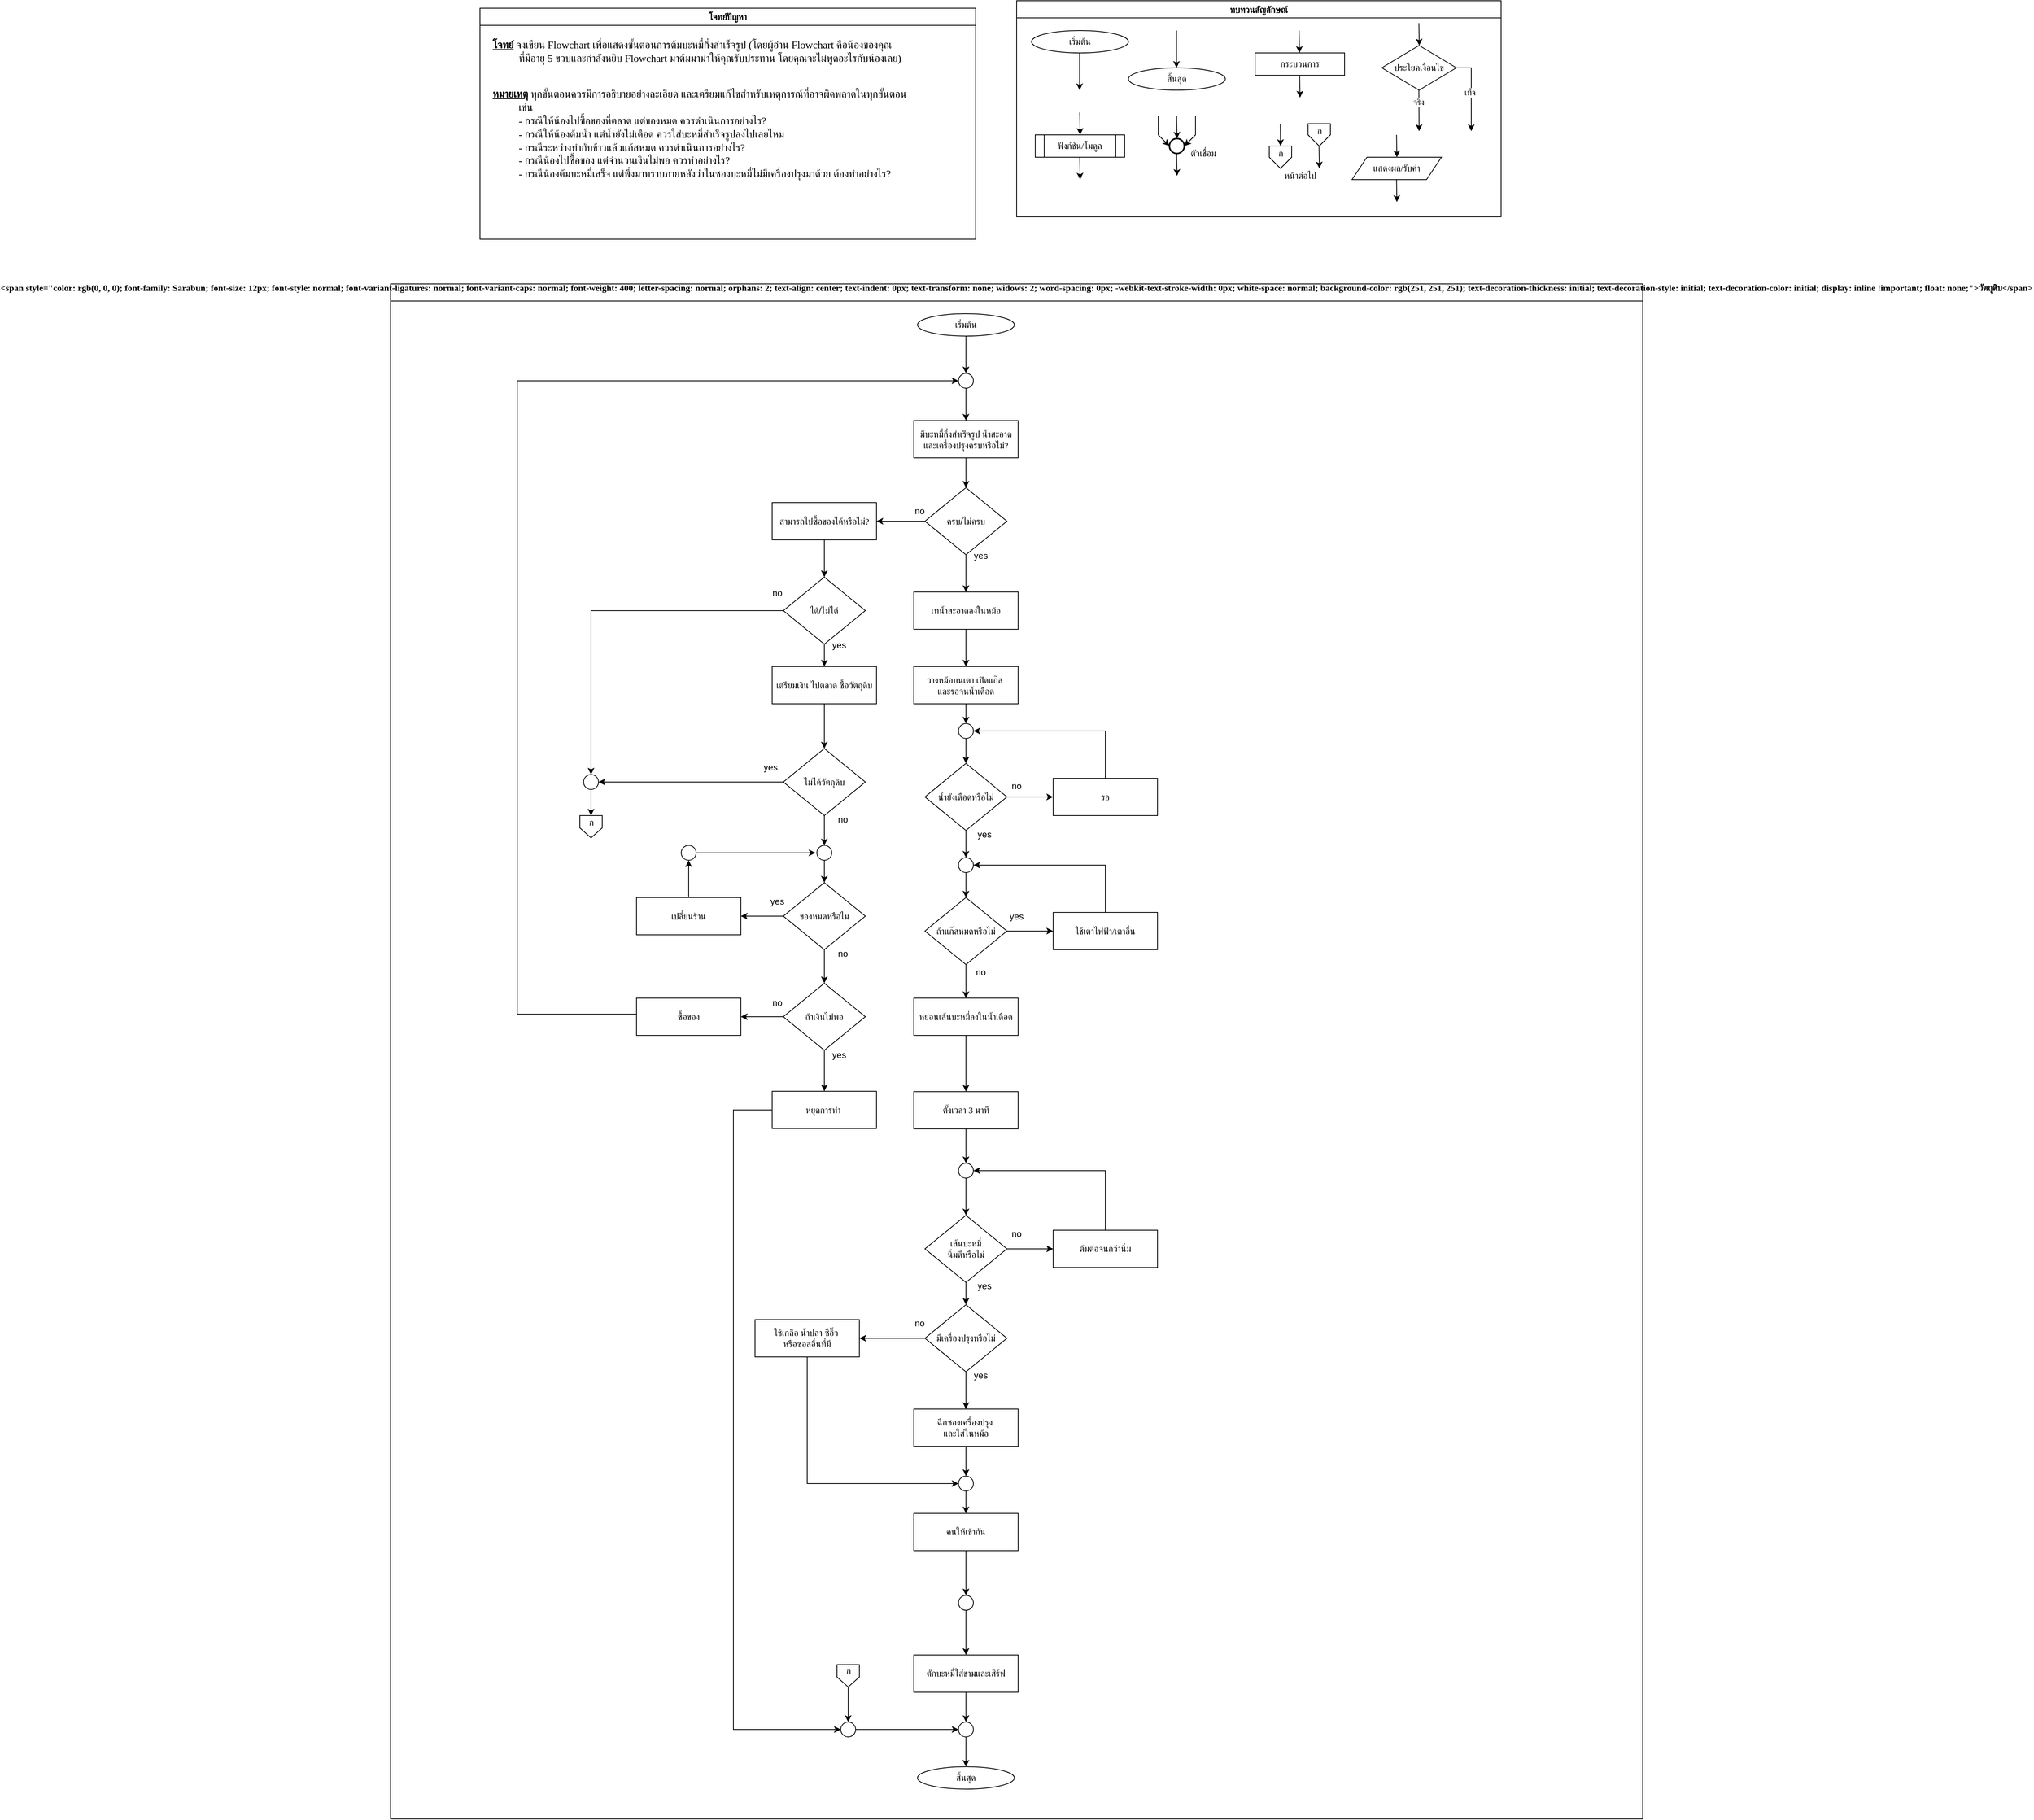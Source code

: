 <mxfile version="24.8.9">
  <diagram name="Page-1" id="bMWLCuBrvqZ_QIejUdau">
    <mxGraphModel dx="4399" dy="1478" grid="1" gridSize="10" guides="1" tooltips="1" connect="1" arrows="1" fold="1" page="1" pageScale="1" pageWidth="827" pageHeight="1169" math="0" shadow="0">
      <root>
        <mxCell id="0" />
        <mxCell id="1" parent="0" />
        <mxCell id="wfWS6R41Hs7KRzqIrebh-39" value="ทบทวนสัญลักษณ์" style="swimlane;fontFamily=Sarabun;fontSource=https%3A%2F%2Ffonts.googleapis.com%2Fcss%3Ffamily%3DSarabun;" parent="1" vertex="1">
          <mxGeometry x="-720" y="20" width="650" height="290" as="geometry" />
        </mxCell>
        <mxCell id="wfWS6R41Hs7KRzqIrebh-40" value="&lt;font data-font-src=&quot;https://fonts.googleapis.com/css?family=Sarabun&quot; face=&quot;Sarabun&quot;&gt;เริ่มต้น&lt;/font&gt;" style="ellipse;whiteSpace=wrap;html=1;" parent="wfWS6R41Hs7KRzqIrebh-39" vertex="1">
          <mxGeometry x="20" y="40" width="130" height="30" as="geometry" />
        </mxCell>
        <mxCell id="wfWS6R41Hs7KRzqIrebh-41" value="" style="endArrow=classic;html=1;rounded=0;" parent="wfWS6R41Hs7KRzqIrebh-39" edge="1">
          <mxGeometry width="50" height="50" relative="1" as="geometry">
            <mxPoint x="84.5" y="70" as="sourcePoint" />
            <mxPoint x="84.5" y="120" as="targetPoint" />
          </mxGeometry>
        </mxCell>
        <mxCell id="wfWS6R41Hs7KRzqIrebh-42" value="&lt;font face=&quot;Sarabun&quot;&gt;สิ้นสุด&lt;/font&gt;" style="ellipse;whiteSpace=wrap;html=1;" parent="wfWS6R41Hs7KRzqIrebh-39" vertex="1">
          <mxGeometry x="150" y="90" width="130" height="30" as="geometry" />
        </mxCell>
        <mxCell id="wfWS6R41Hs7KRzqIrebh-43" value="" style="endArrow=classic;html=1;rounded=0;" parent="wfWS6R41Hs7KRzqIrebh-39" edge="1">
          <mxGeometry width="50" height="50" relative="1" as="geometry">
            <mxPoint x="214.5" y="40" as="sourcePoint" />
            <mxPoint x="214.5" y="90" as="targetPoint" />
          </mxGeometry>
        </mxCell>
        <mxCell id="wfWS6R41Hs7KRzqIrebh-44" value="กระบวนการ" style="rounded=0;whiteSpace=wrap;html=1;fontFamily=Sarabun;fontSource=https%3A%2F%2Ffonts.googleapis.com%2Fcss%3Ffamily%3DSarabun;" parent="wfWS6R41Hs7KRzqIrebh-39" vertex="1">
          <mxGeometry x="320" y="70" width="120" height="30" as="geometry" />
        </mxCell>
        <mxCell id="wfWS6R41Hs7KRzqIrebh-45" value="" style="endArrow=classic;html=1;rounded=0;" parent="wfWS6R41Hs7KRzqIrebh-39" edge="1">
          <mxGeometry width="50" height="50" relative="1" as="geometry">
            <mxPoint x="379" y="40" as="sourcePoint" />
            <mxPoint x="379.5" y="70" as="targetPoint" />
          </mxGeometry>
        </mxCell>
        <mxCell id="wfWS6R41Hs7KRzqIrebh-46" value="" style="endArrow=classic;html=1;rounded=0;" parent="wfWS6R41Hs7KRzqIrebh-39" edge="1">
          <mxGeometry width="50" height="50" relative="1" as="geometry">
            <mxPoint x="379.75" y="100" as="sourcePoint" />
            <mxPoint x="380.25" y="130" as="targetPoint" />
          </mxGeometry>
        </mxCell>
        <mxCell id="wfWS6R41Hs7KRzqIrebh-47" value="ประโยคเงื่อนไข" style="rhombus;whiteSpace=wrap;html=1;fontFamily=Sarabun;fontSource=https%3A%2F%2Ffonts.googleapis.com%2Fcss%3Ffamily%3DSarabun;" parent="wfWS6R41Hs7KRzqIrebh-39" vertex="1">
          <mxGeometry x="490" y="60" width="100" height="60" as="geometry" />
        </mxCell>
        <mxCell id="wfWS6R41Hs7KRzqIrebh-48" value="" style="endArrow=classic;html=1;rounded=0;" parent="wfWS6R41Hs7KRzqIrebh-39" edge="1">
          <mxGeometry width="50" height="50" relative="1" as="geometry">
            <mxPoint x="539.71" y="30" as="sourcePoint" />
            <mxPoint x="540.21" y="60" as="targetPoint" />
          </mxGeometry>
        </mxCell>
        <mxCell id="wfWS6R41Hs7KRzqIrebh-49" value="" style="endArrow=classic;html=1;rounded=0;" parent="wfWS6R41Hs7KRzqIrebh-39" edge="1">
          <mxGeometry width="50" height="50" relative="1" as="geometry">
            <mxPoint x="539.71" y="120" as="sourcePoint" />
            <mxPoint x="540" y="175" as="targetPoint" />
          </mxGeometry>
        </mxCell>
        <mxCell id="wfWS6R41Hs7KRzqIrebh-50" value="จริง" style="edgeLabel;html=1;align=center;verticalAlign=middle;resizable=0;points=[];fontFamily=Sarabun;fontSource=https%3A%2F%2Ffonts.googleapis.com%2Fcss%3Ffamily%3DSarabun;" parent="wfWS6R41Hs7KRzqIrebh-49" vertex="1" connectable="0">
          <mxGeometry x="-0.414" y="-1" relative="1" as="geometry">
            <mxPoint as="offset" />
          </mxGeometry>
        </mxCell>
        <mxCell id="wfWS6R41Hs7KRzqIrebh-51" value="" style="endArrow=classic;html=1;rounded=0;exitX=1;exitY=0.5;exitDx=0;exitDy=0;" parent="wfWS6R41Hs7KRzqIrebh-39" source="wfWS6R41Hs7KRzqIrebh-47" edge="1">
          <mxGeometry width="50" height="50" relative="1" as="geometry">
            <mxPoint x="620" y="95" as="sourcePoint" />
            <mxPoint x="610" y="175" as="targetPoint" />
            <Array as="points">
              <mxPoint x="610" y="90" />
            </Array>
          </mxGeometry>
        </mxCell>
        <mxCell id="wfWS6R41Hs7KRzqIrebh-52" value="&lt;font data-font-src=&quot;https://fonts.googleapis.com/css?family=Sarabun&quot; face=&quot;Sarabun&quot;&gt;เท็จ&lt;/font&gt;" style="edgeLabel;html=1;align=center;verticalAlign=middle;resizable=0;points=[];" parent="wfWS6R41Hs7KRzqIrebh-51" vertex="1" connectable="0">
          <mxGeometry x="-0.002" y="-2" relative="1" as="geometry">
            <mxPoint as="offset" />
          </mxGeometry>
        </mxCell>
        <mxCell id="wfWS6R41Hs7KRzqIrebh-53" value="&lt;font data-font-src=&quot;https://fonts.googleapis.com/css?family=Sarabun&quot; face=&quot;Sarabun&quot;&gt;ฟังก์ชัน/โมดูล&lt;/font&gt;" style="shape=process;whiteSpace=wrap;html=1;backgroundOutline=1;" parent="wfWS6R41Hs7KRzqIrebh-39" vertex="1">
          <mxGeometry x="25" y="180" width="120" height="30" as="geometry" />
        </mxCell>
        <mxCell id="wfWS6R41Hs7KRzqIrebh-54" value="" style="endArrow=classic;html=1;rounded=0;" parent="wfWS6R41Hs7KRzqIrebh-39" edge="1">
          <mxGeometry width="50" height="50" relative="1" as="geometry">
            <mxPoint x="84.71" y="150" as="sourcePoint" />
            <mxPoint x="85.21" y="180" as="targetPoint" />
          </mxGeometry>
        </mxCell>
        <mxCell id="wfWS6R41Hs7KRzqIrebh-55" value="" style="endArrow=classic;html=1;rounded=0;" parent="wfWS6R41Hs7KRzqIrebh-39" edge="1">
          <mxGeometry width="50" height="50" relative="1" as="geometry">
            <mxPoint x="84.71" y="210" as="sourcePoint" />
            <mxPoint x="85.21" y="240" as="targetPoint" />
          </mxGeometry>
        </mxCell>
        <mxCell id="wfWS6R41Hs7KRzqIrebh-56" value="" style="strokeWidth=2;html=1;shape=mxgraph.flowchart.start_2;whiteSpace=wrap;" parent="wfWS6R41Hs7KRzqIrebh-39" vertex="1">
          <mxGeometry x="205" y="185" width="20" height="20" as="geometry" />
        </mxCell>
        <mxCell id="wfWS6R41Hs7KRzqIrebh-57" value="" style="endArrow=classic;html=1;rounded=0;" parent="wfWS6R41Hs7KRzqIrebh-39" edge="1">
          <mxGeometry width="50" height="50" relative="1" as="geometry">
            <mxPoint x="214.71" y="155" as="sourcePoint" />
            <mxPoint x="215.21" y="185" as="targetPoint" />
          </mxGeometry>
        </mxCell>
        <mxCell id="wfWS6R41Hs7KRzqIrebh-58" value="" style="endArrow=classic;html=1;rounded=0;entryX=0;entryY=0.5;entryDx=0;entryDy=0;entryPerimeter=0;" parent="wfWS6R41Hs7KRzqIrebh-39" target="wfWS6R41Hs7KRzqIrebh-56" edge="1">
          <mxGeometry width="50" height="50" relative="1" as="geometry">
            <mxPoint x="190.0" y="155" as="sourcePoint" />
            <mxPoint x="190.5" y="185" as="targetPoint" />
            <Array as="points">
              <mxPoint x="190" y="180" />
            </Array>
          </mxGeometry>
        </mxCell>
        <mxCell id="wfWS6R41Hs7KRzqIrebh-59" value="" style="endArrow=classic;html=1;rounded=0;entryX=1;entryY=0.5;entryDx=0;entryDy=0;entryPerimeter=0;" parent="wfWS6R41Hs7KRzqIrebh-39" target="wfWS6R41Hs7KRzqIrebh-56" edge="1">
          <mxGeometry width="50" height="50" relative="1" as="geometry">
            <mxPoint x="240.0" y="155" as="sourcePoint" />
            <mxPoint x="240.5" y="185" as="targetPoint" />
            <Array as="points">
              <mxPoint x="240" y="180" />
            </Array>
          </mxGeometry>
        </mxCell>
        <mxCell id="wfWS6R41Hs7KRzqIrebh-60" value="" style="endArrow=classic;html=1;rounded=0;" parent="wfWS6R41Hs7KRzqIrebh-39" edge="1">
          <mxGeometry width="50" height="50" relative="1" as="geometry">
            <mxPoint x="214.71" y="205" as="sourcePoint" />
            <mxPoint x="215.21" y="235" as="targetPoint" />
          </mxGeometry>
        </mxCell>
        <mxCell id="wfWS6R41Hs7KRzqIrebh-61" value="&lt;font data-font-src=&quot;https://fonts.googleapis.com/css?family=Sarabun&quot; face=&quot;Sarabun&quot;&gt;ตัวเชื่อม&lt;/font&gt;" style="text;html=1;align=center;verticalAlign=middle;resizable=0;points=[];autosize=1;strokeColor=none;fillColor=none;" parent="wfWS6R41Hs7KRzqIrebh-39" vertex="1">
          <mxGeometry x="220" y="190" width="60" height="30" as="geometry" />
        </mxCell>
        <mxCell id="wfWS6R41Hs7KRzqIrebh-62" value="" style="endArrow=classic;html=1;rounded=0;" parent="wfWS6R41Hs7KRzqIrebh-39" edge="1">
          <mxGeometry width="50" height="50" relative="1" as="geometry">
            <mxPoint x="353.71" y="165" as="sourcePoint" />
            <mxPoint x="354.21" y="195" as="targetPoint" />
          </mxGeometry>
        </mxCell>
        <mxCell id="wfWS6R41Hs7KRzqIrebh-63" value="" style="verticalLabelPosition=bottom;verticalAlign=top;html=1;shape=offPageConnector;rounded=0;size=0.5;" parent="wfWS6R41Hs7KRzqIrebh-39" vertex="1">
          <mxGeometry x="339" y="195" width="30" height="30" as="geometry" />
        </mxCell>
        <mxCell id="wfWS6R41Hs7KRzqIrebh-64" value="" style="endArrow=classic;html=1;rounded=0;" parent="wfWS6R41Hs7KRzqIrebh-39" edge="1">
          <mxGeometry width="50" height="50" relative="1" as="geometry">
            <mxPoint x="405.71" y="195" as="sourcePoint" />
            <mxPoint x="406.21" y="225" as="targetPoint" />
          </mxGeometry>
        </mxCell>
        <mxCell id="wfWS6R41Hs7KRzqIrebh-65" value="" style="verticalLabelPosition=bottom;verticalAlign=top;html=1;shape=offPageConnector;rounded=0;size=0.5;" parent="wfWS6R41Hs7KRzqIrebh-39" vertex="1">
          <mxGeometry x="391" y="165" width="30" height="30" as="geometry" />
        </mxCell>
        <mxCell id="wfWS6R41Hs7KRzqIrebh-66" value="หน้าต่อไป" style="text;html=1;align=center;verticalAlign=middle;resizable=0;points=[];autosize=1;strokeColor=none;fillColor=none;fontFamily=Sarabun;fontSource=https%3A%2F%2Ffonts.googleapis.com%2Fcss%3Ffamily%3DSarabun;" parent="wfWS6R41Hs7KRzqIrebh-39" vertex="1">
          <mxGeometry x="345" y="220" width="70" height="30" as="geometry" />
        </mxCell>
        <mxCell id="wfWS6R41Hs7KRzqIrebh-67" value="ก" style="text;html=1;align=center;verticalAlign=middle;resizable=0;points=[];autosize=1;strokeColor=none;fillColor=none;fontFamily=Sarabun;fontSource=https%3A%2F%2Ffonts.googleapis.com%2Fcss%3Ffamily%3DSarabun;" parent="wfWS6R41Hs7KRzqIrebh-39" vertex="1">
          <mxGeometry x="339" y="190" width="30" height="30" as="geometry" />
        </mxCell>
        <mxCell id="wfWS6R41Hs7KRzqIrebh-68" value="ก" style="text;html=1;align=center;verticalAlign=middle;resizable=0;points=[];autosize=1;strokeColor=none;fillColor=none;fontFamily=Sarabun;fontSource=https%3A%2F%2Ffonts.googleapis.com%2Fcss%3Ffamily%3DSarabun;" parent="wfWS6R41Hs7KRzqIrebh-39" vertex="1">
          <mxGeometry x="391" y="160" width="30" height="30" as="geometry" />
        </mxCell>
        <mxCell id="wfWS6R41Hs7KRzqIrebh-69" value="แสดงผล/รับค่า" style="shape=parallelogram;perimeter=parallelogramPerimeter;whiteSpace=wrap;html=1;fixedSize=1;fontFamily=Sarabun;fontSource=https%3A%2F%2Ffonts.googleapis.com%2Fcss%3Ffamily%3DSarabun;" parent="wfWS6R41Hs7KRzqIrebh-39" vertex="1">
          <mxGeometry x="450" y="210" width="120" height="30" as="geometry" />
        </mxCell>
        <mxCell id="wfWS6R41Hs7KRzqIrebh-70" value="" style="endArrow=classic;html=1;rounded=0;" parent="wfWS6R41Hs7KRzqIrebh-39" edge="1">
          <mxGeometry width="50" height="50" relative="1" as="geometry">
            <mxPoint x="509.71" y="180" as="sourcePoint" />
            <mxPoint x="510.21" y="210" as="targetPoint" />
          </mxGeometry>
        </mxCell>
        <mxCell id="wfWS6R41Hs7KRzqIrebh-71" value="" style="endArrow=classic;html=1;rounded=0;" parent="wfWS6R41Hs7KRzqIrebh-39" edge="1">
          <mxGeometry width="50" height="50" relative="1" as="geometry">
            <mxPoint x="509.71" y="240" as="sourcePoint" />
            <mxPoint x="510.21" y="270" as="targetPoint" />
          </mxGeometry>
        </mxCell>
        <mxCell id="wfWS6R41Hs7KRzqIrebh-72" value="&#xa;&lt;span style=&quot;color: rgb(0, 0, 0); font-family: Sarabun; font-size: 12px; font-style: normal; font-variant-ligatures: normal; font-variant-caps: normal; font-weight: 400; letter-spacing: normal; orphans: 2; text-align: center; text-indent: 0px; text-transform: none; widows: 2; word-spacing: 0px; -webkit-text-stroke-width: 0px; white-space: normal; background-color: rgb(251, 251, 251); text-decoration-thickness: initial; text-decoration-style: initial; text-decoration-color: initial; display: inline !important; float: none;&quot;&gt;วัตถุดิบ&lt;/span&gt;&#xa;&#xa;" style="swimlane;fontFamily=Sarabun;fontSource=https%3A%2F%2Ffonts.googleapis.com%2Fcss%3Ffamily%3DSarabun;" parent="1" vertex="1">
          <mxGeometry x="-1560" y="400" width="1680" height="2060" as="geometry" />
        </mxCell>
        <mxCell id="wfWS6R41Hs7KRzqIrebh-124" value="" style="edgeStyle=orthogonalEdgeStyle;rounded=0;orthogonalLoop=1;jettySize=auto;html=1;" parent="wfWS6R41Hs7KRzqIrebh-72" source="wfWS6R41Hs7KRzqIrebh-73" target="wfWS6R41Hs7KRzqIrebh-123" edge="1">
          <mxGeometry relative="1" as="geometry" />
        </mxCell>
        <mxCell id="wfWS6R41Hs7KRzqIrebh-73" value="&lt;font data-font-src=&quot;https://fonts.googleapis.com/css?family=Sarabun&quot; face=&quot;Sarabun&quot;&gt;เริ่มต้น&lt;/font&gt;" style="ellipse;whiteSpace=wrap;html=1;" parent="wfWS6R41Hs7KRzqIrebh-72" vertex="1">
          <mxGeometry x="707" y="40" width="130" height="30" as="geometry" />
        </mxCell>
        <mxCell id="wfWS6R41Hs7KRzqIrebh-74" value="&lt;font face=&quot;Sarabun&quot;&gt;สิ้นสุด&lt;/font&gt;" style="ellipse;whiteSpace=wrap;html=1;" parent="wfWS6R41Hs7KRzqIrebh-72" vertex="1">
          <mxGeometry x="707" y="1990" width="130" height="30" as="geometry" />
        </mxCell>
        <mxCell id="wfWS6R41Hs7KRzqIrebh-80" value="" style="edgeStyle=orthogonalEdgeStyle;rounded=0;orthogonalLoop=1;jettySize=auto;html=1;" parent="wfWS6R41Hs7KRzqIrebh-72" source="wfWS6R41Hs7KRzqIrebh-77" target="wfWS6R41Hs7KRzqIrebh-79" edge="1">
          <mxGeometry relative="1" as="geometry" />
        </mxCell>
        <mxCell id="wfWS6R41Hs7KRzqIrebh-77" value="มีบะหมี่กึ่งสำเร็จรูป น้ำสะอาด และเครื่องปรุงครบหรือไม่?" style="rounded=0;whiteSpace=wrap;html=1;fontFamily=Sarabun;fontSource=https%3A%2F%2Ffonts.googleapis.com%2Fcss%3Ffamily%3DSarabun;" parent="wfWS6R41Hs7KRzqIrebh-72" vertex="1">
          <mxGeometry x="702" y="183.5" width="140" height="50" as="geometry" />
        </mxCell>
        <mxCell id="wfWS6R41Hs7KRzqIrebh-89" value="" style="edgeStyle=orthogonalEdgeStyle;rounded=0;orthogonalLoop=1;jettySize=auto;html=1;" parent="wfWS6R41Hs7KRzqIrebh-72" source="wfWS6R41Hs7KRzqIrebh-79" target="wfWS6R41Hs7KRzqIrebh-81" edge="1">
          <mxGeometry relative="1" as="geometry" />
        </mxCell>
        <mxCell id="wfWS6R41Hs7KRzqIrebh-163" value="" style="edgeStyle=orthogonalEdgeStyle;rounded=0;orthogonalLoop=1;jettySize=auto;html=1;" parent="wfWS6R41Hs7KRzqIrebh-72" source="wfWS6R41Hs7KRzqIrebh-79" target="wfWS6R41Hs7KRzqIrebh-161" edge="1">
          <mxGeometry relative="1" as="geometry" />
        </mxCell>
        <mxCell id="wfWS6R41Hs7KRzqIrebh-79" value="ครบ/ไม่ครบ" style="rhombus;whiteSpace=wrap;html=1;" parent="wfWS6R41Hs7KRzqIrebh-72" vertex="1">
          <mxGeometry x="717" y="273.5" width="110" height="90" as="geometry" />
        </mxCell>
        <mxCell id="wfWS6R41Hs7KRzqIrebh-87" value="" style="edgeStyle=orthogonalEdgeStyle;rounded=0;orthogonalLoop=1;jettySize=auto;html=1;" parent="wfWS6R41Hs7KRzqIrebh-72" source="wfWS6R41Hs7KRzqIrebh-81" target="wfWS6R41Hs7KRzqIrebh-84" edge="1">
          <mxGeometry relative="1" as="geometry" />
        </mxCell>
        <mxCell id="wfWS6R41Hs7KRzqIrebh-81" value="สามารถไปซื้อของได้หรือไม่?" style="rounded=0;whiteSpace=wrap;html=1;fontFamily=Sarabun;fontSource=https%3A%2F%2Ffonts.googleapis.com%2Fcss%3Ffamily%3DSarabun;" parent="wfWS6R41Hs7KRzqIrebh-72" vertex="1">
          <mxGeometry x="512" y="293.5" width="140" height="50" as="geometry" />
        </mxCell>
        <mxCell id="wfWS6R41Hs7KRzqIrebh-88" value="" style="edgeStyle=orthogonalEdgeStyle;rounded=0;orthogonalLoop=1;jettySize=auto;html=1;" parent="wfWS6R41Hs7KRzqIrebh-72" source="wfWS6R41Hs7KRzqIrebh-84" target="wfWS6R41Hs7KRzqIrebh-86" edge="1">
          <mxGeometry relative="1" as="geometry" />
        </mxCell>
        <mxCell id="wfWS6R41Hs7KRzqIrebh-103" value="" style="edgeStyle=orthogonalEdgeStyle;rounded=0;orthogonalLoop=1;jettySize=auto;html=1;" parent="wfWS6R41Hs7KRzqIrebh-72" source="wfWS6R41Hs7KRzqIrebh-84" target="wfWS6R41Hs7KRzqIrebh-97" edge="1">
          <mxGeometry relative="1" as="geometry" />
        </mxCell>
        <mxCell id="wfWS6R41Hs7KRzqIrebh-84" value="ได้/ไม่ได้" style="rhombus;whiteSpace=wrap;html=1;" parent="wfWS6R41Hs7KRzqIrebh-72" vertex="1">
          <mxGeometry x="527" y="393.5" width="110" height="90" as="geometry" />
        </mxCell>
        <mxCell id="wfWS6R41Hs7KRzqIrebh-91" value="" style="edgeStyle=orthogonalEdgeStyle;rounded=0;orthogonalLoop=1;jettySize=auto;html=1;" parent="wfWS6R41Hs7KRzqIrebh-72" source="wfWS6R41Hs7KRzqIrebh-86" target="wfWS6R41Hs7KRzqIrebh-90" edge="1">
          <mxGeometry relative="1" as="geometry" />
        </mxCell>
        <mxCell id="wfWS6R41Hs7KRzqIrebh-86" value="เตรียมเงิน ไปตลาด ซื้อวัตถุดิบ" style="rounded=0;whiteSpace=wrap;html=1;fontFamily=Sarabun;fontSource=https%3A%2F%2Ffonts.googleapis.com%2Fcss%3Ffamily%3DSarabun;" parent="wfWS6R41Hs7KRzqIrebh-72" vertex="1">
          <mxGeometry x="512" y="513.5" width="140" height="50" as="geometry" />
        </mxCell>
        <mxCell id="wfWS6R41Hs7KRzqIrebh-102" value="" style="edgeStyle=orthogonalEdgeStyle;rounded=0;orthogonalLoop=1;jettySize=auto;html=1;" parent="wfWS6R41Hs7KRzqIrebh-72" source="wfWS6R41Hs7KRzqIrebh-90" target="wfWS6R41Hs7KRzqIrebh-97" edge="1">
          <mxGeometry relative="1" as="geometry" />
        </mxCell>
        <mxCell id="wfWS6R41Hs7KRzqIrebh-118" value="" style="edgeStyle=orthogonalEdgeStyle;rounded=0;orthogonalLoop=1;jettySize=auto;html=1;" parent="wfWS6R41Hs7KRzqIrebh-72" source="wfWS6R41Hs7KRzqIrebh-90" target="wfWS6R41Hs7KRzqIrebh-117" edge="1">
          <mxGeometry relative="1" as="geometry" />
        </mxCell>
        <mxCell id="wfWS6R41Hs7KRzqIrebh-90" value="ไม่ได้&lt;span style=&quot;font-family: Sarabun;&quot;&gt;วัตถุดิบ&lt;/span&gt;" style="rhombus;whiteSpace=wrap;html=1;" parent="wfWS6R41Hs7KRzqIrebh-72" vertex="1">
          <mxGeometry x="527" y="623.5" width="110" height="90" as="geometry" />
        </mxCell>
        <mxCell id="7X1rXIPBfg0nOLQUakzX-18" value="" style="edgeStyle=orthogonalEdgeStyle;rounded=0;orthogonalLoop=1;jettySize=auto;html=1;entryX=0;entryY=0.5;entryDx=0;entryDy=0;" edge="1" parent="wfWS6R41Hs7KRzqIrebh-72" source="wfWS6R41Hs7KRzqIrebh-94" target="7X1rXIPBfg0nOLQUakzX-19">
          <mxGeometry relative="1" as="geometry">
            <mxPoint x="582" y="1930" as="targetPoint" />
            <Array as="points">
              <mxPoint x="460" y="1109" />
              <mxPoint x="460" y="1940" />
            </Array>
          </mxGeometry>
        </mxCell>
        <mxCell id="wfWS6R41Hs7KRzqIrebh-94" value="หยุดการทำ&amp;nbsp;" style="rounded=0;whiteSpace=wrap;html=1;fontFamily=Sarabun;fontSource=https%3A%2F%2Ffonts.googleapis.com%2Fcss%3Ffamily%3DSarabun;" parent="wfWS6R41Hs7KRzqIrebh-72" vertex="1">
          <mxGeometry x="512" y="1083.5" width="140" height="50" as="geometry" />
        </mxCell>
        <mxCell id="wfWS6R41Hs7KRzqIrebh-217" value="" style="edgeStyle=orthogonalEdgeStyle;rounded=0;orthogonalLoop=1;jettySize=auto;html=1;" parent="wfWS6R41Hs7KRzqIrebh-72" source="wfWS6R41Hs7KRzqIrebh-97" target="wfWS6R41Hs7KRzqIrebh-216" edge="1">
          <mxGeometry relative="1" as="geometry" />
        </mxCell>
        <mxCell id="wfWS6R41Hs7KRzqIrebh-97" value="" style="ellipse;whiteSpace=wrap;html=1;aspect=fixed;" parent="wfWS6R41Hs7KRzqIrebh-72" vertex="1">
          <mxGeometry x="259" y="658.5" width="20" height="20" as="geometry" />
        </mxCell>
        <mxCell id="wfWS6R41Hs7KRzqIrebh-111" value="" style="edgeStyle=orthogonalEdgeStyle;rounded=0;orthogonalLoop=1;jettySize=auto;html=1;" parent="wfWS6R41Hs7KRzqIrebh-72" source="wfWS6R41Hs7KRzqIrebh-104" target="wfWS6R41Hs7KRzqIrebh-109" edge="1">
          <mxGeometry relative="1" as="geometry" />
        </mxCell>
        <mxCell id="wfWS6R41Hs7KRzqIrebh-112" value="" style="edgeStyle=orthogonalEdgeStyle;rounded=0;orthogonalLoop=1;jettySize=auto;html=1;" parent="wfWS6R41Hs7KRzqIrebh-72" source="wfWS6R41Hs7KRzqIrebh-104" target="wfWS6R41Hs7KRzqIrebh-106" edge="1">
          <mxGeometry relative="1" as="geometry" />
        </mxCell>
        <mxCell id="wfWS6R41Hs7KRzqIrebh-104" value="ของหมดหรือไม" style="rhombus;whiteSpace=wrap;html=1;" parent="wfWS6R41Hs7KRzqIrebh-72" vertex="1">
          <mxGeometry x="527" y="803.5" width="110" height="90" as="geometry" />
        </mxCell>
        <mxCell id="wfWS6R41Hs7KRzqIrebh-115" value="" style="edgeStyle=orthogonalEdgeStyle;rounded=0;orthogonalLoop=1;jettySize=auto;html=1;" parent="wfWS6R41Hs7KRzqIrebh-72" source="wfWS6R41Hs7KRzqIrebh-106" target="wfWS6R41Hs7KRzqIrebh-114" edge="1">
          <mxGeometry relative="1" as="geometry" />
        </mxCell>
        <mxCell id="wfWS6R41Hs7KRzqIrebh-106" value="เปลี่ยนร้าน" style="rounded=0;whiteSpace=wrap;html=1;fontFamily=Sarabun;fontSource=https%3A%2F%2Ffonts.googleapis.com%2Fcss%3Ffamily%3DSarabun;" parent="wfWS6R41Hs7KRzqIrebh-72" vertex="1">
          <mxGeometry x="330" y="823.5" width="140" height="50" as="geometry" />
        </mxCell>
        <mxCell id="wfWS6R41Hs7KRzqIrebh-120" value="" style="edgeStyle=orthogonalEdgeStyle;rounded=0;orthogonalLoop=1;jettySize=auto;html=1;" parent="wfWS6R41Hs7KRzqIrebh-72" source="wfWS6R41Hs7KRzqIrebh-109" target="wfWS6R41Hs7KRzqIrebh-94" edge="1">
          <mxGeometry relative="1" as="geometry" />
        </mxCell>
        <mxCell id="wfWS6R41Hs7KRzqIrebh-122" value="" style="edgeStyle=orthogonalEdgeStyle;rounded=0;orthogonalLoop=1;jettySize=auto;html=1;entryX=0;entryY=0.5;entryDx=0;entryDy=0;exitX=0;exitY=0.5;exitDx=0;exitDy=0;" parent="wfWS6R41Hs7KRzqIrebh-72" source="wfWS6R41Hs7KRzqIrebh-196" target="wfWS6R41Hs7KRzqIrebh-123" edge="1">
          <mxGeometry relative="1" as="geometry">
            <mxPoint x="289" y="980" as="sourcePoint" />
            <mxPoint x="660" y="140" as="targetPoint" />
            <Array as="points">
              <mxPoint x="330" y="980" />
              <mxPoint x="170" y="980" />
              <mxPoint x="170" y="130" />
            </Array>
          </mxGeometry>
        </mxCell>
        <mxCell id="wfWS6R41Hs7KRzqIrebh-197" value="" style="edgeStyle=orthogonalEdgeStyle;rounded=0;orthogonalLoop=1;jettySize=auto;html=1;" parent="wfWS6R41Hs7KRzqIrebh-72" source="wfWS6R41Hs7KRzqIrebh-109" target="wfWS6R41Hs7KRzqIrebh-196" edge="1">
          <mxGeometry relative="1" as="geometry" />
        </mxCell>
        <mxCell id="wfWS6R41Hs7KRzqIrebh-109" value="ถ้าเงินไม่พอ" style="rhombus;whiteSpace=wrap;html=1;" parent="wfWS6R41Hs7KRzqIrebh-72" vertex="1">
          <mxGeometry x="527" y="938.5" width="110" height="90" as="geometry" />
        </mxCell>
        <mxCell id="wfWS6R41Hs7KRzqIrebh-116" value="" style="edgeStyle=orthogonalEdgeStyle;rounded=0;orthogonalLoop=1;jettySize=auto;html=1;" parent="wfWS6R41Hs7KRzqIrebh-72" source="wfWS6R41Hs7KRzqIrebh-114" edge="1">
          <mxGeometry relative="1" as="geometry">
            <mxPoint x="570" y="763.5" as="targetPoint" />
          </mxGeometry>
        </mxCell>
        <mxCell id="wfWS6R41Hs7KRzqIrebh-114" value="" style="ellipse;whiteSpace=wrap;html=1;aspect=fixed;" parent="wfWS6R41Hs7KRzqIrebh-72" vertex="1">
          <mxGeometry x="390" y="753.5" width="20" height="20" as="geometry" />
        </mxCell>
        <mxCell id="wfWS6R41Hs7KRzqIrebh-119" value="" style="edgeStyle=orthogonalEdgeStyle;rounded=0;orthogonalLoop=1;jettySize=auto;html=1;" parent="wfWS6R41Hs7KRzqIrebh-72" source="wfWS6R41Hs7KRzqIrebh-117" target="wfWS6R41Hs7KRzqIrebh-104" edge="1">
          <mxGeometry relative="1" as="geometry" />
        </mxCell>
        <mxCell id="wfWS6R41Hs7KRzqIrebh-117" value="" style="ellipse;whiteSpace=wrap;html=1;aspect=fixed;" parent="wfWS6R41Hs7KRzqIrebh-72" vertex="1">
          <mxGeometry x="572" y="753.5" width="20" height="20" as="geometry" />
        </mxCell>
        <mxCell id="wfWS6R41Hs7KRzqIrebh-125" value="" style="edgeStyle=orthogonalEdgeStyle;rounded=0;orthogonalLoop=1;jettySize=auto;html=1;" parent="wfWS6R41Hs7KRzqIrebh-72" source="wfWS6R41Hs7KRzqIrebh-123" target="wfWS6R41Hs7KRzqIrebh-77" edge="1">
          <mxGeometry relative="1" as="geometry" />
        </mxCell>
        <mxCell id="wfWS6R41Hs7KRzqIrebh-123" value="" style="ellipse;whiteSpace=wrap;html=1;aspect=fixed;" parent="wfWS6R41Hs7KRzqIrebh-72" vertex="1">
          <mxGeometry x="762" y="120" width="20" height="20" as="geometry" />
        </mxCell>
        <mxCell id="wfWS6R41Hs7KRzqIrebh-207" value="" style="edgeStyle=orthogonalEdgeStyle;rounded=0;orthogonalLoop=1;jettySize=auto;html=1;" parent="wfWS6R41Hs7KRzqIrebh-72" source="wfWS6R41Hs7KRzqIrebh-160" target="wfWS6R41Hs7KRzqIrebh-206" edge="1">
          <mxGeometry relative="1" as="geometry" />
        </mxCell>
        <mxCell id="wfWS6R41Hs7KRzqIrebh-160" value="" style="ellipse;whiteSpace=wrap;html=1;aspect=fixed;" parent="wfWS6R41Hs7KRzqIrebh-72" vertex="1">
          <mxGeometry x="762" y="1760" width="20" height="20" as="geometry" />
        </mxCell>
        <mxCell id="wfWS6R41Hs7KRzqIrebh-165" value="" style="edgeStyle=orthogonalEdgeStyle;rounded=0;orthogonalLoop=1;jettySize=auto;html=1;" parent="wfWS6R41Hs7KRzqIrebh-72" source="wfWS6R41Hs7KRzqIrebh-161" target="wfWS6R41Hs7KRzqIrebh-164" edge="1">
          <mxGeometry relative="1" as="geometry" />
        </mxCell>
        <mxCell id="wfWS6R41Hs7KRzqIrebh-161" value="เทน้ำสะอาดลงในหม้อ" style="rounded=0;whiteSpace=wrap;html=1;fontFamily=Sarabun;fontSource=https%3A%2F%2Ffonts.googleapis.com%2Fcss%3Ffamily%3DSarabun;" parent="wfWS6R41Hs7KRzqIrebh-72" vertex="1">
          <mxGeometry x="702" y="413.5" width="140" height="50" as="geometry" />
        </mxCell>
        <mxCell id="wfWS6R41Hs7KRzqIrebh-179" value="" style="edgeStyle=orthogonalEdgeStyle;rounded=0;orthogonalLoop=1;jettySize=auto;html=1;" parent="wfWS6R41Hs7KRzqIrebh-72" source="wfWS6R41Hs7KRzqIrebh-164" target="wfWS6R41Hs7KRzqIrebh-176" edge="1">
          <mxGeometry relative="1" as="geometry" />
        </mxCell>
        <mxCell id="wfWS6R41Hs7KRzqIrebh-164" value="วางหม้อบนเตา เปิดแก๊ส&amp;nbsp;&lt;div&gt;และรอจนน้ำเดือด&lt;/div&gt;" style="rounded=0;whiteSpace=wrap;html=1;fontFamily=Sarabun;fontSource=https%3A%2F%2Ffonts.googleapis.com%2Fcss%3Ffamily%3DSarabun;" parent="wfWS6R41Hs7KRzqIrebh-72" vertex="1">
          <mxGeometry x="702" y="513.5" width="140" height="50" as="geometry" />
        </mxCell>
        <mxCell id="wfWS6R41Hs7KRzqIrebh-175" value="" style="edgeStyle=orthogonalEdgeStyle;rounded=0;orthogonalLoop=1;jettySize=auto;html=1;" parent="wfWS6R41Hs7KRzqIrebh-72" source="wfWS6R41Hs7KRzqIrebh-166" target="wfWS6R41Hs7KRzqIrebh-170" edge="1">
          <mxGeometry relative="1" as="geometry" />
        </mxCell>
        <mxCell id="wfWS6R41Hs7KRzqIrebh-181" value="" style="edgeStyle=orthogonalEdgeStyle;rounded=0;orthogonalLoop=1;jettySize=auto;html=1;" parent="wfWS6R41Hs7KRzqIrebh-72" source="wfWS6R41Hs7KRzqIrebh-166" target="wfWS6R41Hs7KRzqIrebh-177" edge="1">
          <mxGeometry relative="1" as="geometry" />
        </mxCell>
        <mxCell id="wfWS6R41Hs7KRzqIrebh-166" value="น้ำยังเดือดหรือไม่" style="rhombus;whiteSpace=wrap;html=1;" parent="wfWS6R41Hs7KRzqIrebh-72" vertex="1">
          <mxGeometry x="717" y="643.5" width="110" height="90" as="geometry" />
        </mxCell>
        <mxCell id="wfWS6R41Hs7KRzqIrebh-173" value="" style="edgeStyle=orthogonalEdgeStyle;rounded=0;orthogonalLoop=1;jettySize=auto;html=1;" parent="wfWS6R41Hs7KRzqIrebh-72" source="wfWS6R41Hs7KRzqIrebh-168" target="wfWS6R41Hs7KRzqIrebh-172" edge="1">
          <mxGeometry relative="1" as="geometry" />
        </mxCell>
        <mxCell id="wfWS6R41Hs7KRzqIrebh-174" value="" style="edgeStyle=orthogonalEdgeStyle;rounded=0;orthogonalLoop=1;jettySize=auto;html=1;" parent="wfWS6R41Hs7KRzqIrebh-72" source="wfWS6R41Hs7KRzqIrebh-168" target="wfWS6R41Hs7KRzqIrebh-171" edge="1">
          <mxGeometry relative="1" as="geometry" />
        </mxCell>
        <mxCell id="wfWS6R41Hs7KRzqIrebh-168" value="ถ้าแก๊สหมดหรือไม่" style="rhombus;whiteSpace=wrap;html=1;" parent="wfWS6R41Hs7KRzqIrebh-72" vertex="1">
          <mxGeometry x="717" y="823.5" width="110" height="90" as="geometry" />
        </mxCell>
        <mxCell id="wfWS6R41Hs7KRzqIrebh-183" value="" style="edgeStyle=orthogonalEdgeStyle;rounded=0;orthogonalLoop=1;jettySize=auto;html=1;" parent="wfWS6R41Hs7KRzqIrebh-72" source="wfWS6R41Hs7KRzqIrebh-171" target="wfWS6R41Hs7KRzqIrebh-177" edge="1">
          <mxGeometry relative="1" as="geometry">
            <Array as="points">
              <mxPoint x="959" y="780" />
            </Array>
          </mxGeometry>
        </mxCell>
        <mxCell id="wfWS6R41Hs7KRzqIrebh-171" value="ใช้เตาไฟฟ้า/เตาอื่น" style="rounded=0;whiteSpace=wrap;html=1;fontFamily=Sarabun;fontSource=https%3A%2F%2Ffonts.googleapis.com%2Fcss%3Ffamily%3DSarabun;" parent="wfWS6R41Hs7KRzqIrebh-72" vertex="1">
          <mxGeometry x="889" y="843.5" width="140" height="50" as="geometry" />
        </mxCell>
        <mxCell id="wfWS6R41Hs7KRzqIrebh-178" value="" style="edgeStyle=orthogonalEdgeStyle;rounded=0;orthogonalLoop=1;jettySize=auto;html=1;" parent="wfWS6R41Hs7KRzqIrebh-72" source="wfWS6R41Hs7KRzqIrebh-170" target="wfWS6R41Hs7KRzqIrebh-176" edge="1">
          <mxGeometry relative="1" as="geometry">
            <Array as="points">
              <mxPoint x="959" y="600" />
            </Array>
          </mxGeometry>
        </mxCell>
        <mxCell id="wfWS6R41Hs7KRzqIrebh-170" value="รอ" style="rounded=0;whiteSpace=wrap;html=1;fontFamily=Sarabun;fontSource=https%3A%2F%2Ffonts.googleapis.com%2Fcss%3Ffamily%3DSarabun;" parent="wfWS6R41Hs7KRzqIrebh-72" vertex="1">
          <mxGeometry x="889" y="663.5" width="140" height="50" as="geometry" />
        </mxCell>
        <mxCell id="wfWS6R41Hs7KRzqIrebh-185" value="" style="edgeStyle=orthogonalEdgeStyle;rounded=0;orthogonalLoop=1;jettySize=auto;html=1;" parent="wfWS6R41Hs7KRzqIrebh-72" source="wfWS6R41Hs7KRzqIrebh-172" target="wfWS6R41Hs7KRzqIrebh-184" edge="1">
          <mxGeometry relative="1" as="geometry" />
        </mxCell>
        <mxCell id="wfWS6R41Hs7KRzqIrebh-172" value="หย่อนเส้นบะหมี่ลงในน้ำเดือด" style="rounded=0;whiteSpace=wrap;html=1;fontFamily=Sarabun;fontSource=https%3A%2F%2Ffonts.googleapis.com%2Fcss%3Ffamily%3DSarabun;" parent="wfWS6R41Hs7KRzqIrebh-72" vertex="1">
          <mxGeometry x="702" y="958.5" width="140" height="50" as="geometry" />
        </mxCell>
        <mxCell id="wfWS6R41Hs7KRzqIrebh-182" value="" style="edgeStyle=orthogonalEdgeStyle;rounded=0;orthogonalLoop=1;jettySize=auto;html=1;" parent="wfWS6R41Hs7KRzqIrebh-72" source="wfWS6R41Hs7KRzqIrebh-177" target="wfWS6R41Hs7KRzqIrebh-168" edge="1">
          <mxGeometry relative="1" as="geometry" />
        </mxCell>
        <mxCell id="wfWS6R41Hs7KRzqIrebh-177" value="" style="ellipse;whiteSpace=wrap;html=1;aspect=fixed;" parent="wfWS6R41Hs7KRzqIrebh-72" vertex="1">
          <mxGeometry x="762" y="770" width="20" height="20" as="geometry" />
        </mxCell>
        <mxCell id="wfWS6R41Hs7KRzqIrebh-180" value="" style="edgeStyle=orthogonalEdgeStyle;rounded=0;orthogonalLoop=1;jettySize=auto;html=1;" parent="wfWS6R41Hs7KRzqIrebh-72" source="wfWS6R41Hs7KRzqIrebh-176" target="wfWS6R41Hs7KRzqIrebh-166" edge="1">
          <mxGeometry relative="1" as="geometry" />
        </mxCell>
        <mxCell id="wfWS6R41Hs7KRzqIrebh-176" value="" style="ellipse;whiteSpace=wrap;html=1;aspect=fixed;" parent="wfWS6R41Hs7KRzqIrebh-72" vertex="1">
          <mxGeometry x="762" y="590" width="20" height="20" as="geometry" />
        </mxCell>
        <mxCell id="wfWS6R41Hs7KRzqIrebh-188" value="" style="edgeStyle=orthogonalEdgeStyle;rounded=0;orthogonalLoop=1;jettySize=auto;html=1;" parent="wfWS6R41Hs7KRzqIrebh-72" source="wfWS6R41Hs7KRzqIrebh-184" target="wfWS6R41Hs7KRzqIrebh-187" edge="1">
          <mxGeometry relative="1" as="geometry" />
        </mxCell>
        <mxCell id="wfWS6R41Hs7KRzqIrebh-184" value="ตั้งเวลา&amp;nbsp;3 นาที" style="rounded=0;whiteSpace=wrap;html=1;fontFamily=Sarabun;fontSource=https%3A%2F%2Ffonts.googleapis.com%2Fcss%3Ffamily%3DSarabun;" parent="wfWS6R41Hs7KRzqIrebh-72" vertex="1">
          <mxGeometry x="702" y="1084" width="140" height="50" as="geometry" />
        </mxCell>
        <mxCell id="wfWS6R41Hs7KRzqIrebh-191" value="" style="edgeStyle=orthogonalEdgeStyle;rounded=0;orthogonalLoop=1;jettySize=auto;html=1;" parent="wfWS6R41Hs7KRzqIrebh-72" source="wfWS6R41Hs7KRzqIrebh-186" target="wfWS6R41Hs7KRzqIrebh-190" edge="1">
          <mxGeometry relative="1" as="geometry" />
        </mxCell>
        <mxCell id="wfWS6R41Hs7KRzqIrebh-199" value="" style="edgeStyle=orthogonalEdgeStyle;rounded=0;orthogonalLoop=1;jettySize=auto;html=1;" parent="wfWS6R41Hs7KRzqIrebh-72" source="wfWS6R41Hs7KRzqIrebh-186" target="wfWS6R41Hs7KRzqIrebh-198" edge="1">
          <mxGeometry relative="1" as="geometry" />
        </mxCell>
        <mxCell id="wfWS6R41Hs7KRzqIrebh-186" value="เส้นบะหมี่&lt;div&gt;นิ่มดีหรือไม่&lt;/div&gt;" style="rhombus;whiteSpace=wrap;html=1;" parent="wfWS6R41Hs7KRzqIrebh-72" vertex="1">
          <mxGeometry x="717" y="1250" width="110" height="90" as="geometry" />
        </mxCell>
        <mxCell id="wfWS6R41Hs7KRzqIrebh-189" value="" style="edgeStyle=orthogonalEdgeStyle;rounded=0;orthogonalLoop=1;jettySize=auto;html=1;" parent="wfWS6R41Hs7KRzqIrebh-72" source="wfWS6R41Hs7KRzqIrebh-187" target="wfWS6R41Hs7KRzqIrebh-186" edge="1">
          <mxGeometry relative="1" as="geometry" />
        </mxCell>
        <mxCell id="wfWS6R41Hs7KRzqIrebh-187" value="" style="ellipse;whiteSpace=wrap;html=1;aspect=fixed;" parent="wfWS6R41Hs7KRzqIrebh-72" vertex="1">
          <mxGeometry x="762" y="1180" width="20" height="20" as="geometry" />
        </mxCell>
        <mxCell id="wfWS6R41Hs7KRzqIrebh-192" value="" style="edgeStyle=orthogonalEdgeStyle;rounded=0;orthogonalLoop=1;jettySize=auto;html=1;" parent="wfWS6R41Hs7KRzqIrebh-72" source="wfWS6R41Hs7KRzqIrebh-190" target="wfWS6R41Hs7KRzqIrebh-187" edge="1">
          <mxGeometry relative="1" as="geometry">
            <Array as="points">
              <mxPoint x="959" y="1190" />
            </Array>
          </mxGeometry>
        </mxCell>
        <mxCell id="wfWS6R41Hs7KRzqIrebh-190" value="ต้มต่อจนกว่านิ่ม" style="rounded=0;whiteSpace=wrap;html=1;fontFamily=Sarabun;fontSource=https%3A%2F%2Ffonts.googleapis.com%2Fcss%3Ffamily%3DSarabun;" parent="wfWS6R41Hs7KRzqIrebh-72" vertex="1">
          <mxGeometry x="889" y="1270" width="140" height="50" as="geometry" />
        </mxCell>
        <mxCell id="wfWS6R41Hs7KRzqIrebh-209" value="" style="edgeStyle=orthogonalEdgeStyle;rounded=0;orthogonalLoop=1;jettySize=auto;html=1;" parent="wfWS6R41Hs7KRzqIrebh-72" source="wfWS6R41Hs7KRzqIrebh-193" target="wfWS6R41Hs7KRzqIrebh-208" edge="1">
          <mxGeometry relative="1" as="geometry" />
        </mxCell>
        <mxCell id="wfWS6R41Hs7KRzqIrebh-193" value="ฉีกซองเครื่องปรุง&amp;nbsp;&lt;div&gt;และใส่ในหม้อ&lt;/div&gt;" style="rounded=0;whiteSpace=wrap;html=1;fontFamily=Sarabun;fontSource=https%3A%2F%2Ffonts.googleapis.com%2Fcss%3Ffamily%3DSarabun;" parent="wfWS6R41Hs7KRzqIrebh-72" vertex="1">
          <mxGeometry x="702" y="1510" width="140" height="50" as="geometry" />
        </mxCell>
        <mxCell id="wfWS6R41Hs7KRzqIrebh-204" value="" style="edgeStyle=orthogonalEdgeStyle;rounded=0;orthogonalLoop=1;jettySize=auto;html=1;" parent="wfWS6R41Hs7KRzqIrebh-72" source="wfWS6R41Hs7KRzqIrebh-194" target="wfWS6R41Hs7KRzqIrebh-160" edge="1">
          <mxGeometry relative="1" as="geometry" />
        </mxCell>
        <mxCell id="wfWS6R41Hs7KRzqIrebh-194" value="คนให้เข้ากัน" style="rounded=0;whiteSpace=wrap;html=1;fontFamily=Sarabun;fontSource=https%3A%2F%2Ffonts.googleapis.com%2Fcss%3Ffamily%3DSarabun;" parent="wfWS6R41Hs7KRzqIrebh-72" vertex="1">
          <mxGeometry x="702" y="1650" width="140" height="50" as="geometry" />
        </mxCell>
        <mxCell id="wfWS6R41Hs7KRzqIrebh-196" value="ซื้อของ" style="rounded=0;whiteSpace=wrap;html=1;fontFamily=Sarabun;fontSource=https%3A%2F%2Ffonts.googleapis.com%2Fcss%3Ffamily%3DSarabun;" parent="wfWS6R41Hs7KRzqIrebh-72" vertex="1">
          <mxGeometry x="330" y="958.5" width="140" height="50" as="geometry" />
        </mxCell>
        <mxCell id="wfWS6R41Hs7KRzqIrebh-201" value="" style="edgeStyle=orthogonalEdgeStyle;rounded=0;orthogonalLoop=1;jettySize=auto;html=1;" parent="wfWS6R41Hs7KRzqIrebh-72" source="wfWS6R41Hs7KRzqIrebh-198" target="wfWS6R41Hs7KRzqIrebh-200" edge="1">
          <mxGeometry relative="1" as="geometry" />
        </mxCell>
        <mxCell id="wfWS6R41Hs7KRzqIrebh-202" value="" style="edgeStyle=orthogonalEdgeStyle;rounded=0;orthogonalLoop=1;jettySize=auto;html=1;" parent="wfWS6R41Hs7KRzqIrebh-72" source="wfWS6R41Hs7KRzqIrebh-198" target="wfWS6R41Hs7KRzqIrebh-193" edge="1">
          <mxGeometry relative="1" as="geometry" />
        </mxCell>
        <mxCell id="wfWS6R41Hs7KRzqIrebh-198" value="มีเครื่องปรุงหรือไม่" style="rhombus;whiteSpace=wrap;html=1;" parent="wfWS6R41Hs7KRzqIrebh-72" vertex="1">
          <mxGeometry x="717" y="1370" width="110" height="90" as="geometry" />
        </mxCell>
        <mxCell id="wfWS6R41Hs7KRzqIrebh-211" value="" style="edgeStyle=orthogonalEdgeStyle;rounded=0;orthogonalLoop=1;jettySize=auto;html=1;" parent="wfWS6R41Hs7KRzqIrebh-72" source="wfWS6R41Hs7KRzqIrebh-200" target="wfWS6R41Hs7KRzqIrebh-208" edge="1">
          <mxGeometry relative="1" as="geometry">
            <Array as="points">
              <mxPoint x="559" y="1610" />
            </Array>
          </mxGeometry>
        </mxCell>
        <mxCell id="wfWS6R41Hs7KRzqIrebh-200" value="ใช้เกลือ น้ำปลา ซีอิ๊ว&amp;nbsp;&lt;div&gt;หรือซอสอื่นที่มี&lt;/div&gt;" style="rounded=0;whiteSpace=wrap;html=1;fontFamily=Sarabun;fontSource=https%3A%2F%2Ffonts.googleapis.com%2Fcss%3Ffamily%3DSarabun;" parent="wfWS6R41Hs7KRzqIrebh-72" vertex="1">
          <mxGeometry x="489" y="1390" width="140" height="50" as="geometry" />
        </mxCell>
        <mxCell id="wfWS6R41Hs7KRzqIrebh-213" value="" style="edgeStyle=orthogonalEdgeStyle;rounded=0;orthogonalLoop=1;jettySize=auto;html=1;" parent="wfWS6R41Hs7KRzqIrebh-72" source="wfWS6R41Hs7KRzqIrebh-206" target="wfWS6R41Hs7KRzqIrebh-212" edge="1">
          <mxGeometry relative="1" as="geometry" />
        </mxCell>
        <mxCell id="wfWS6R41Hs7KRzqIrebh-206" value="ตักบะหมี่ใส่ชามและเสิร์ฟ" style="rounded=0;whiteSpace=wrap;html=1;fontFamily=Sarabun;fontSource=https%3A%2F%2Ffonts.googleapis.com%2Fcss%3Ffamily%3DSarabun;" parent="wfWS6R41Hs7KRzqIrebh-72" vertex="1">
          <mxGeometry x="702" y="1840" width="140" height="50" as="geometry" />
        </mxCell>
        <mxCell id="wfWS6R41Hs7KRzqIrebh-210" value="" style="edgeStyle=orthogonalEdgeStyle;rounded=0;orthogonalLoop=1;jettySize=auto;html=1;" parent="wfWS6R41Hs7KRzqIrebh-72" source="wfWS6R41Hs7KRzqIrebh-208" target="wfWS6R41Hs7KRzqIrebh-194" edge="1">
          <mxGeometry relative="1" as="geometry" />
        </mxCell>
        <mxCell id="wfWS6R41Hs7KRzqIrebh-208" value="" style="ellipse;whiteSpace=wrap;html=1;aspect=fixed;" parent="wfWS6R41Hs7KRzqIrebh-72" vertex="1">
          <mxGeometry x="762" y="1600" width="20" height="20" as="geometry" />
        </mxCell>
        <mxCell id="wfWS6R41Hs7KRzqIrebh-214" value="" style="edgeStyle=orthogonalEdgeStyle;rounded=0;orthogonalLoop=1;jettySize=auto;html=1;" parent="wfWS6R41Hs7KRzqIrebh-72" source="wfWS6R41Hs7KRzqIrebh-212" target="wfWS6R41Hs7KRzqIrebh-74" edge="1">
          <mxGeometry relative="1" as="geometry" />
        </mxCell>
        <mxCell id="wfWS6R41Hs7KRzqIrebh-212" value="" style="ellipse;whiteSpace=wrap;html=1;aspect=fixed;" parent="wfWS6R41Hs7KRzqIrebh-72" vertex="1">
          <mxGeometry x="762" y="1930" width="20" height="20" as="geometry" />
        </mxCell>
        <mxCell id="wfWS6R41Hs7KRzqIrebh-216" value="" style="verticalLabelPosition=bottom;verticalAlign=top;html=1;shape=offPageConnector;rounded=0;size=0.45;" parent="wfWS6R41Hs7KRzqIrebh-72" vertex="1">
          <mxGeometry x="254" y="713.5" width="30" height="30" as="geometry" />
        </mxCell>
        <mxCell id="wfWS6R41Hs7KRzqIrebh-220" value="ก" style="text;html=1;align=center;verticalAlign=middle;resizable=0;points=[];autosize=1;strokeColor=none;fillColor=none;fontFamily=Sarabun;fontSource=https%3A%2F%2Ffonts.googleapis.com%2Fcss%3Ffamily%3DSarabun;" parent="wfWS6R41Hs7KRzqIrebh-72" vertex="1">
          <mxGeometry x="254" y="707.5" width="30" height="30" as="geometry" />
        </mxCell>
        <mxCell id="7X1rXIPBfg0nOLQUakzX-20" value="" style="edgeStyle=orthogonalEdgeStyle;rounded=0;orthogonalLoop=1;jettySize=auto;html=1;" edge="1" parent="wfWS6R41Hs7KRzqIrebh-72" source="wfWS6R41Hs7KRzqIrebh-221" target="7X1rXIPBfg0nOLQUakzX-19">
          <mxGeometry relative="1" as="geometry" />
        </mxCell>
        <mxCell id="wfWS6R41Hs7KRzqIrebh-221" value="" style="verticalLabelPosition=bottom;verticalAlign=top;html=1;shape=offPageConnector;rounded=0;size=0.45;" parent="wfWS6R41Hs7KRzqIrebh-72" vertex="1">
          <mxGeometry x="599" y="1853" width="30" height="30" as="geometry" />
        </mxCell>
        <mxCell id="wfWS6R41Hs7KRzqIrebh-222" value="ก" style="text;html=1;align=center;verticalAlign=middle;resizable=0;points=[];autosize=1;strokeColor=none;fillColor=none;fontFamily=Sarabun;fontSource=https%3A%2F%2Ffonts.googleapis.com%2Fcss%3Ffamily%3DSarabun;" parent="wfWS6R41Hs7KRzqIrebh-72" vertex="1">
          <mxGeometry x="599" y="1847" width="30" height="30" as="geometry" />
        </mxCell>
        <mxCell id="7X1rXIPBfg0nOLQUakzX-1" value="no" style="text;html=1;align=center;verticalAlign=middle;whiteSpace=wrap;rounded=0;" vertex="1" parent="wfWS6R41Hs7KRzqIrebh-72">
          <mxGeometry x="680" y="290" width="60" height="30" as="geometry" />
        </mxCell>
        <mxCell id="7X1rXIPBfg0nOLQUakzX-2" value="yes" style="text;html=1;align=center;verticalAlign=middle;whiteSpace=wrap;rounded=0;" vertex="1" parent="wfWS6R41Hs7KRzqIrebh-72">
          <mxGeometry x="762" y="350" width="60" height="30" as="geometry" />
        </mxCell>
        <mxCell id="7X1rXIPBfg0nOLQUakzX-3" value="yes" style="text;html=1;align=center;verticalAlign=middle;whiteSpace=wrap;rounded=0;" vertex="1" parent="wfWS6R41Hs7KRzqIrebh-72">
          <mxGeometry x="572" y="470" width="60" height="30" as="geometry" />
        </mxCell>
        <mxCell id="7X1rXIPBfg0nOLQUakzX-4" value="yes" style="text;html=1;align=center;verticalAlign=middle;whiteSpace=wrap;rounded=0;" vertex="1" parent="wfWS6R41Hs7KRzqIrebh-72">
          <mxGeometry x="480" y="633.5" width="60" height="30" as="geometry" />
        </mxCell>
        <mxCell id="7X1rXIPBfg0nOLQUakzX-5" value="yes" style="text;html=1;align=center;verticalAlign=middle;whiteSpace=wrap;rounded=0;" vertex="1" parent="wfWS6R41Hs7KRzqIrebh-72">
          <mxGeometry x="767" y="723.5" width="60" height="30" as="geometry" />
        </mxCell>
        <mxCell id="7X1rXIPBfg0nOLQUakzX-6" value="yes" style="text;html=1;align=center;verticalAlign=middle;whiteSpace=wrap;rounded=0;" vertex="1" parent="wfWS6R41Hs7KRzqIrebh-72">
          <mxGeometry x="489" y="813.5" width="60" height="30" as="geometry" />
        </mxCell>
        <mxCell id="7X1rXIPBfg0nOLQUakzX-7" value="yes" style="text;html=1;align=center;verticalAlign=middle;whiteSpace=wrap;rounded=0;" vertex="1" parent="wfWS6R41Hs7KRzqIrebh-72">
          <mxGeometry x="572" y="1020" width="60" height="30" as="geometry" />
        </mxCell>
        <mxCell id="7X1rXIPBfg0nOLQUakzX-8" value="yes" style="text;html=1;align=center;verticalAlign=middle;whiteSpace=wrap;rounded=0;" vertex="1" parent="wfWS6R41Hs7KRzqIrebh-72">
          <mxGeometry x="810" y="833.5" width="60" height="30" as="geometry" />
        </mxCell>
        <mxCell id="7X1rXIPBfg0nOLQUakzX-9" value="yes" style="text;html=1;align=center;verticalAlign=middle;whiteSpace=wrap;rounded=0;" vertex="1" parent="wfWS6R41Hs7KRzqIrebh-72">
          <mxGeometry x="767" y="1330" width="60" height="30" as="geometry" />
        </mxCell>
        <mxCell id="7X1rXIPBfg0nOLQUakzX-10" value="yes" style="text;html=1;align=center;verticalAlign=middle;whiteSpace=wrap;rounded=0;" vertex="1" parent="wfWS6R41Hs7KRzqIrebh-72">
          <mxGeometry x="762" y="1450" width="60" height="30" as="geometry" />
        </mxCell>
        <mxCell id="7X1rXIPBfg0nOLQUakzX-11" value="no" style="text;html=1;align=center;verticalAlign=middle;whiteSpace=wrap;rounded=0;" vertex="1" parent="wfWS6R41Hs7KRzqIrebh-72">
          <mxGeometry x="489" y="400" width="60" height="30" as="geometry" />
        </mxCell>
        <mxCell id="7X1rXIPBfg0nOLQUakzX-12" value="no" style="text;html=1;align=center;verticalAlign=middle;whiteSpace=wrap;rounded=0;" vertex="1" parent="wfWS6R41Hs7KRzqIrebh-72">
          <mxGeometry x="577" y="703.5" width="60" height="30" as="geometry" />
        </mxCell>
        <mxCell id="7X1rXIPBfg0nOLQUakzX-13" value="no" style="text;html=1;align=center;verticalAlign=middle;whiteSpace=wrap;rounded=0;" vertex="1" parent="wfWS6R41Hs7KRzqIrebh-72">
          <mxGeometry x="810" y="658.5" width="60" height="30" as="geometry" />
        </mxCell>
        <mxCell id="7X1rXIPBfg0nOLQUakzX-14" value="no" style="text;html=1;align=center;verticalAlign=middle;whiteSpace=wrap;rounded=0;" vertex="1" parent="wfWS6R41Hs7KRzqIrebh-72">
          <mxGeometry x="762" y="908.5" width="60" height="30" as="geometry" />
        </mxCell>
        <mxCell id="7X1rXIPBfg0nOLQUakzX-15" value="no" style="text;html=1;align=center;verticalAlign=middle;whiteSpace=wrap;rounded=0;" vertex="1" parent="wfWS6R41Hs7KRzqIrebh-72">
          <mxGeometry x="577" y="883.5" width="60" height="30" as="geometry" />
        </mxCell>
        <mxCell id="7X1rXIPBfg0nOLQUakzX-16" value="no" style="text;html=1;align=center;verticalAlign=middle;whiteSpace=wrap;rounded=0;" vertex="1" parent="wfWS6R41Hs7KRzqIrebh-72">
          <mxGeometry x="489" y="950" width="60" height="30" as="geometry" />
        </mxCell>
        <mxCell id="7X1rXIPBfg0nOLQUakzX-22" value="" style="edgeStyle=orthogonalEdgeStyle;rounded=0;orthogonalLoop=1;jettySize=auto;html=1;entryX=0;entryY=0.5;entryDx=0;entryDy=0;" edge="1" parent="wfWS6R41Hs7KRzqIrebh-72" source="7X1rXIPBfg0nOLQUakzX-19" target="wfWS6R41Hs7KRzqIrebh-212">
          <mxGeometry relative="1" as="geometry">
            <mxPoint x="654" y="1940" as="targetPoint" />
          </mxGeometry>
        </mxCell>
        <mxCell id="7X1rXIPBfg0nOLQUakzX-19" value="" style="ellipse;whiteSpace=wrap;html=1;aspect=fixed;" vertex="1" parent="wfWS6R41Hs7KRzqIrebh-72">
          <mxGeometry x="604" y="1930" width="20" height="20" as="geometry" />
        </mxCell>
        <mxCell id="7X1rXIPBfg0nOLQUakzX-23" value="no" style="text;html=1;align=center;verticalAlign=middle;whiteSpace=wrap;rounded=0;" vertex="1" parent="wfWS6R41Hs7KRzqIrebh-72">
          <mxGeometry x="810" y="1260" width="60" height="30" as="geometry" />
        </mxCell>
        <mxCell id="7X1rXIPBfg0nOLQUakzX-24" value="no" style="text;html=1;align=center;verticalAlign=middle;whiteSpace=wrap;rounded=0;" vertex="1" parent="wfWS6R41Hs7KRzqIrebh-72">
          <mxGeometry x="680" y="1380" width="60" height="30" as="geometry" />
        </mxCell>
        <mxCell id="wfWS6R41Hs7KRzqIrebh-75" value="&lt;font data-font-src=&quot;https://fonts.googleapis.com/css?family=Sarabun&quot; face=&quot;Sarabun&quot;&gt;โจทย์ปัญหา&lt;/font&gt;" style="swimlane;whiteSpace=wrap;html=1;" parent="1" vertex="1">
          <mxGeometry x="-1440" y="30" width="665" height="310" as="geometry" />
        </mxCell>
        <mxCell id="wfWS6R41Hs7KRzqIrebh-76" value="&lt;p style=&quot;line-height: 120%;&quot;&gt;&lt;font data-font-src=&quot;https://fonts.googleapis.com/css?family=Sarabun&quot; face=&quot;Sarabun&quot; style=&quot;font-size: 14px;&quot;&gt;&lt;b&gt;&lt;u&gt;โจทย์&lt;/u&gt;&lt;/b&gt; จงเขียน Flowchart เพื่อแสดงขั้นตอนการต้มบะหมี่กึ่งสำเร็จรูป (โดยผู้อ่าน Flowchart คือน้องของคุณ&lt;br&gt;&amp;nbsp; &amp;nbsp; &amp;nbsp; &amp;nbsp; &amp;nbsp; ที่มีอายุ 5 ขวบและกำลังหยิบ Flowchart มาต้มมาม่าให้คุณรับประทาน โดยคุณจะไม่พูดอะไรกับน้องเลย)&lt;br&gt;&lt;/font&gt;&lt;br&gt;&lt;/p&gt;&lt;p style=&quot;line-height: 120%;&quot;&gt;&lt;font face=&quot;Sarabun&quot;&gt;&lt;b&gt;&lt;u&gt;หมายเหตุ&lt;/u&gt;&lt;/b&gt; ทุกขั้นตอนควรมีการอธิบายอย่างละเอียด และเตรียมแก้ไขสำหรับเหตุการณ์ที่อาจผิดพลาดในทุกขั้นตอน&lt;br&gt;&amp;nbsp; &amp;nbsp; &amp;nbsp; &amp;nbsp; &amp;nbsp; เช่น&lt;br&gt;&amp;nbsp; &amp;nbsp; &amp;nbsp; &amp;nbsp; &amp;nbsp; - กรณีให้น้องไปซื้อของที่ตลาด แต่ของหมด ควรดำเนินการอย่างไร?&lt;br&gt;&amp;nbsp; &amp;nbsp; &amp;nbsp; &amp;nbsp; &amp;nbsp; - กรณีให้น้องต้มน้ำ แต่น้ำยังไม่เดือด ควรใส่บะหมี่สำเร็จรูปลงไปเลยไหม&lt;br&gt;&amp;nbsp; &amp;nbsp; &amp;nbsp; &amp;nbsp; &amp;nbsp; - กรณีระหว่างทำกับข้าวแล้วแก้สหมด ควรดำเนินการอย่างไร?&lt;br&gt;&amp;nbsp; &amp;nbsp; &amp;nbsp; &amp;nbsp; &amp;nbsp; - กรณีน้องไปซื้อของ แต่จำนวนเงินไม่พอ ควรทำอย่างไร?&lt;br&gt;&amp;nbsp; &amp;nbsp; &amp;nbsp; &amp;nbsp; &amp;nbsp; - กรณีน้องต้มบะหมี่เสร็จ แต่พึ่งมาทราบภายหลังว่าในซองบะหมี่ไม่มีเครื่องปรุงมาด้วย ต้องทำอย่างไร?&lt;/font&gt;&lt;/p&gt;" style="text;html=1;align=left;verticalAlign=top;resizable=0;points=[];autosize=1;strokeColor=none;fillColor=none;fontSize=14;" parent="wfWS6R41Hs7KRzqIrebh-75" vertex="1">
          <mxGeometry x="15" y="20" width="650" height="240" as="geometry" />
        </mxCell>
      </root>
    </mxGraphModel>
  </diagram>
</mxfile>
